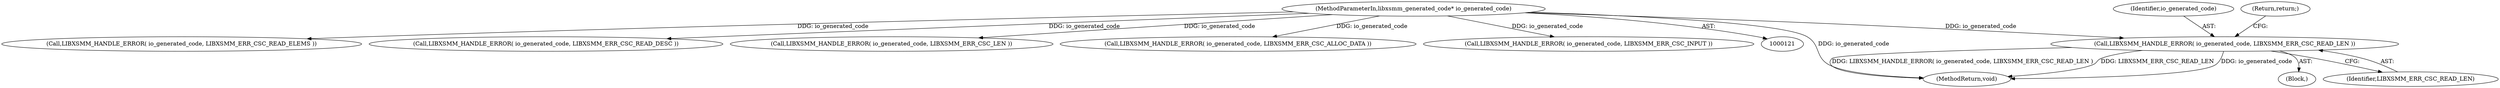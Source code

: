 digraph "0_libxsmm_151481489192e6d1997f8bde52c5c425ea41741d_1@pointer" {
"1000202" [label="(Call,LIBXSMM_HANDLE_ERROR( io_generated_code, LIBXSMM_ERR_CSC_READ_LEN ))"];
"1000122" [label="(MethodParameterIn,libxsmm_generated_code* io_generated_code)"];
"1000203" [label="(Identifier,io_generated_code)"];
"1000122" [label="(MethodParameterIn,libxsmm_generated_code* io_generated_code)"];
"1000562" [label="(MethodReturn,void)"];
"1000456" [label="(Call,LIBXSMM_HANDLE_ERROR( io_generated_code, LIBXSMM_ERR_CSC_READ_ELEMS ))"];
"1000398" [label="(Call,LIBXSMM_HANDLE_ERROR( io_generated_code, LIBXSMM_ERR_CSC_READ_DESC ))"];
"1000202" [label="(Call,LIBXSMM_HANDLE_ERROR( io_generated_code, LIBXSMM_ERR_CSC_READ_LEN ))"];
"1000522" [label="(Call,LIBXSMM_HANDLE_ERROR( io_generated_code, LIBXSMM_ERR_CSC_LEN ))"];
"1000205" [label="(Return,return;)"];
"1000176" [label="(Block,)"];
"1000323" [label="(Call,LIBXSMM_HANDLE_ERROR( io_generated_code, LIBXSMM_ERR_CSC_ALLOC_DATA ))"];
"1000204" [label="(Identifier,LIBXSMM_ERR_CSC_READ_LEN)"];
"1000159" [label="(Call,LIBXSMM_HANDLE_ERROR( io_generated_code, LIBXSMM_ERR_CSC_INPUT ))"];
"1000202" -> "1000176"  [label="AST: "];
"1000202" -> "1000204"  [label="CFG: "];
"1000203" -> "1000202"  [label="AST: "];
"1000204" -> "1000202"  [label="AST: "];
"1000205" -> "1000202"  [label="CFG: "];
"1000202" -> "1000562"  [label="DDG: io_generated_code"];
"1000202" -> "1000562"  [label="DDG: LIBXSMM_HANDLE_ERROR( io_generated_code, LIBXSMM_ERR_CSC_READ_LEN )"];
"1000202" -> "1000562"  [label="DDG: LIBXSMM_ERR_CSC_READ_LEN"];
"1000122" -> "1000202"  [label="DDG: io_generated_code"];
"1000122" -> "1000121"  [label="AST: "];
"1000122" -> "1000562"  [label="DDG: io_generated_code"];
"1000122" -> "1000159"  [label="DDG: io_generated_code"];
"1000122" -> "1000323"  [label="DDG: io_generated_code"];
"1000122" -> "1000398"  [label="DDG: io_generated_code"];
"1000122" -> "1000456"  [label="DDG: io_generated_code"];
"1000122" -> "1000522"  [label="DDG: io_generated_code"];
}
